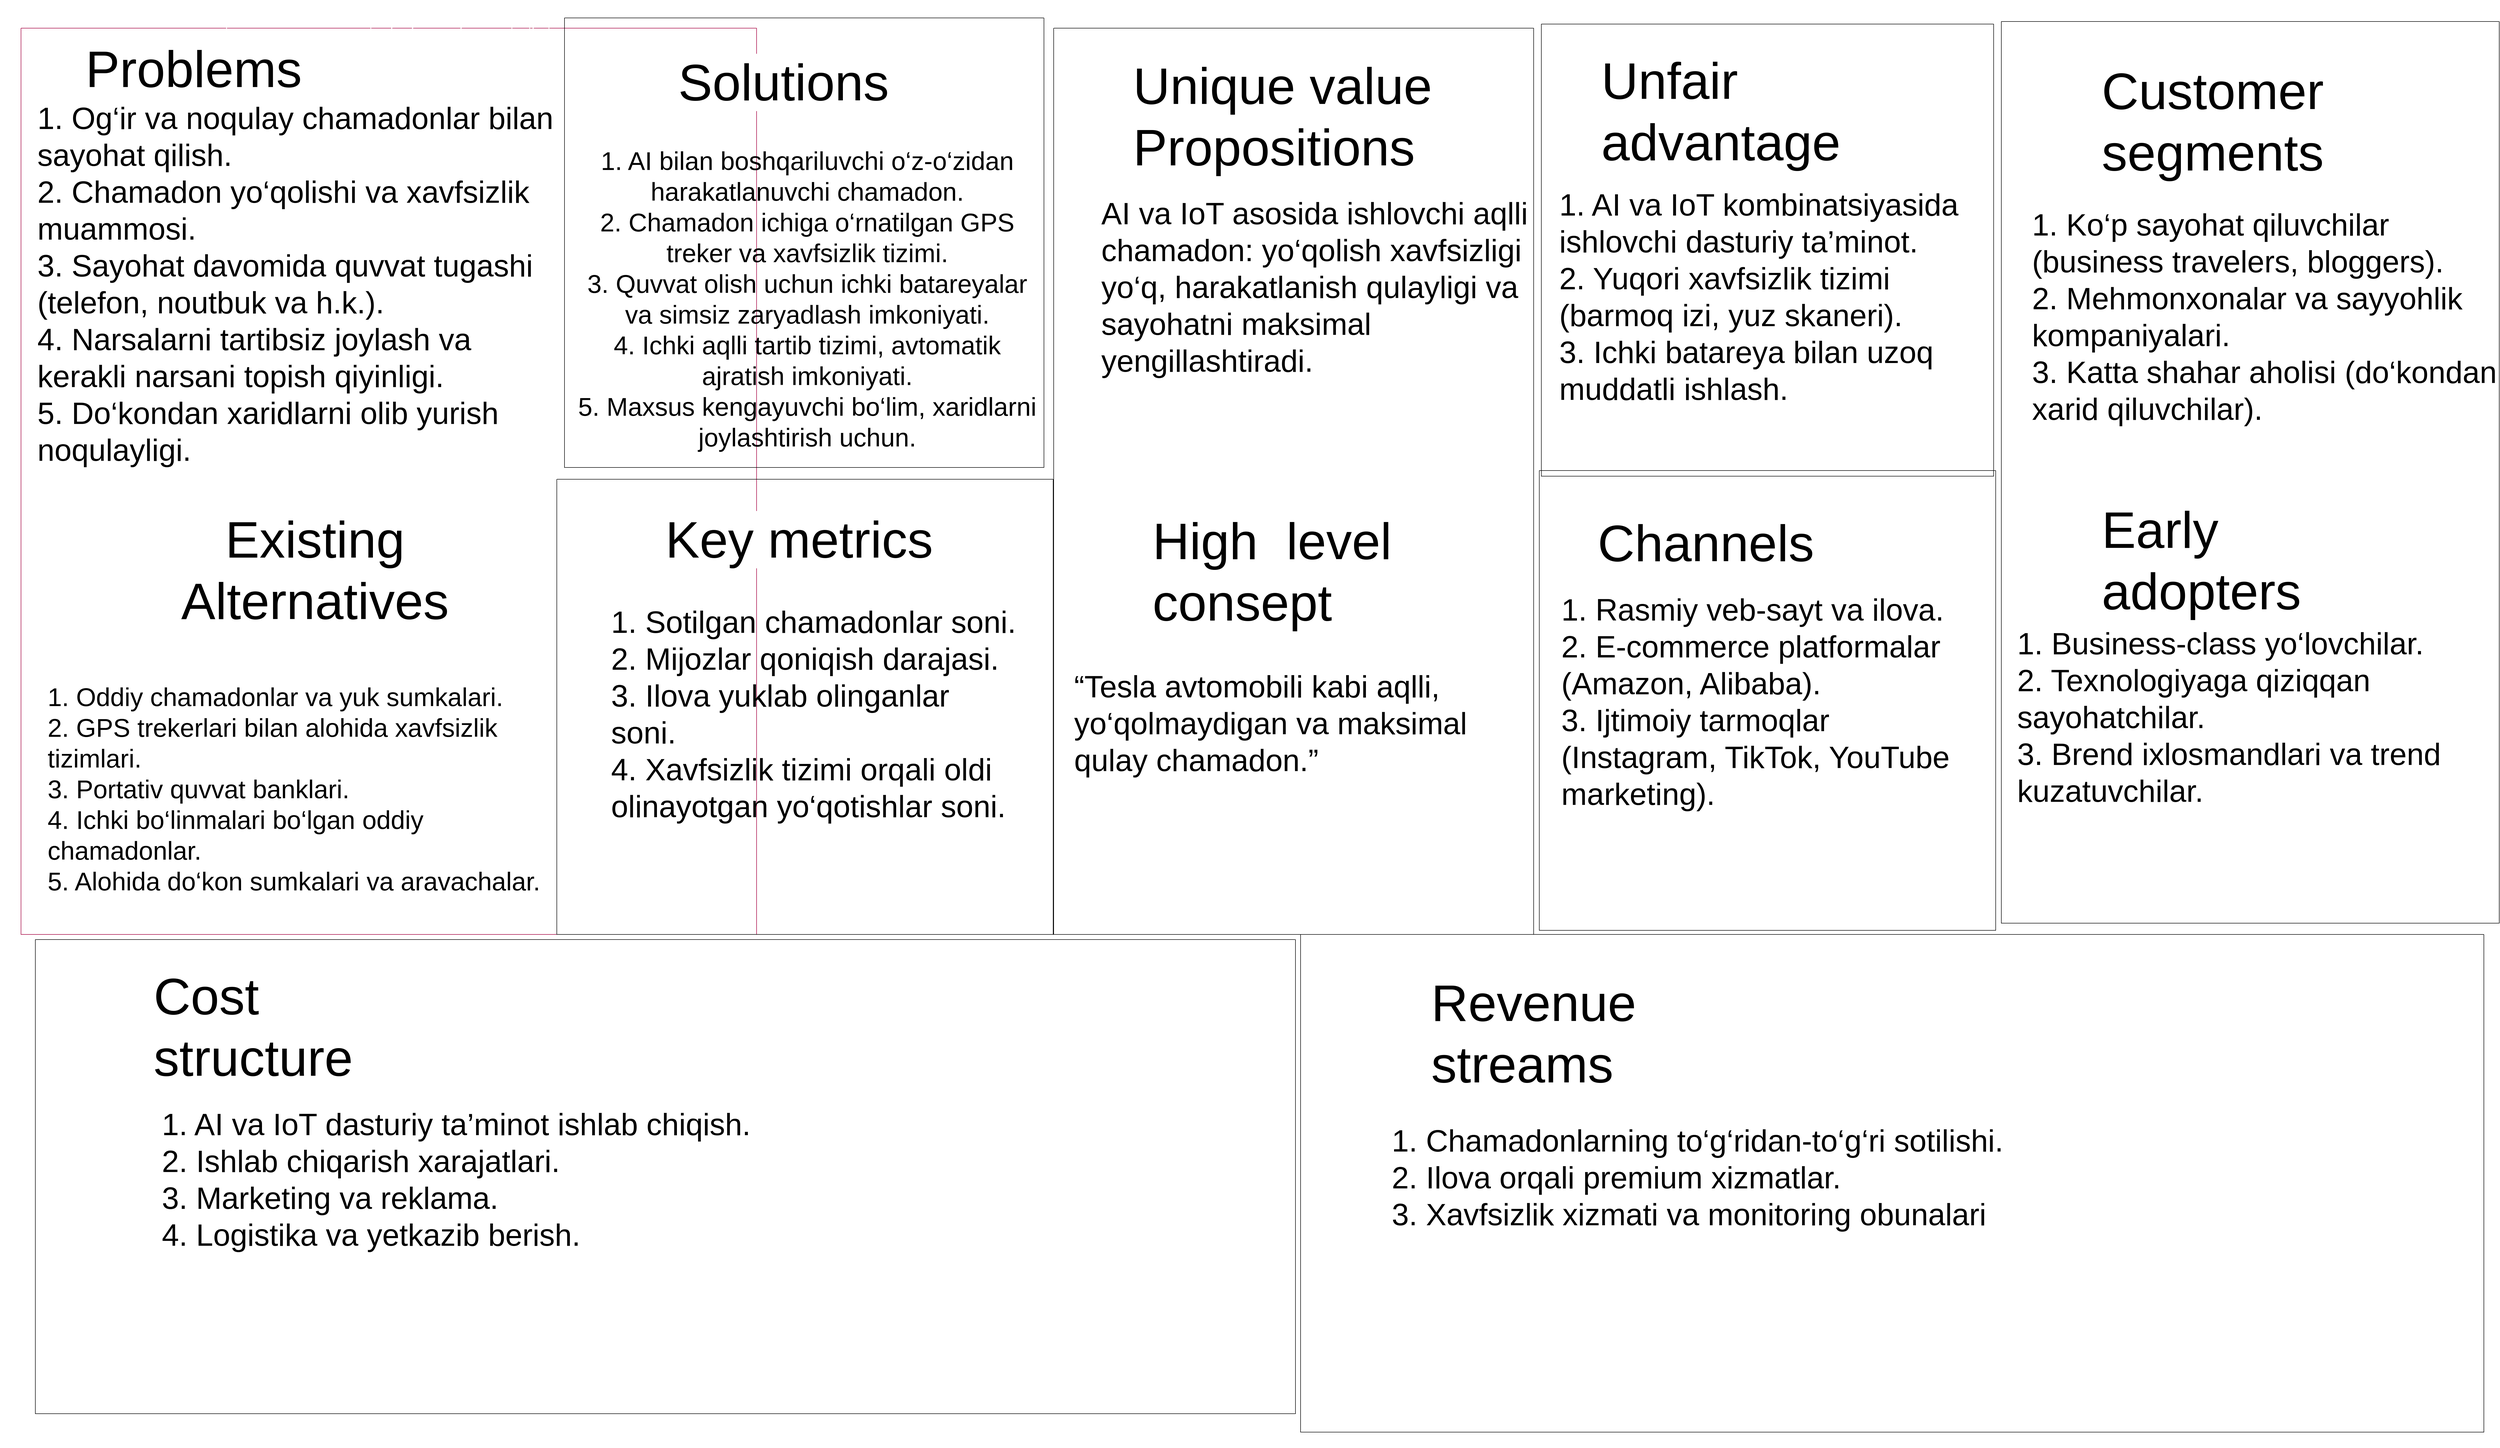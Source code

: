 <mxfile version="26.1.3">
  <diagram name="Page-1" id="Y7FMhzRuxHHTrijtomSf">
    <mxGraphModel dx="6267" dy="3400" grid="0" gridSize="10" guides="1" tooltips="1" connect="1" arrows="1" fold="1" page="0" pageScale="1" pageWidth="850" pageHeight="1100" background="#ffffff" math="0" shadow="0">
      <root>
        <mxCell id="0" />
        <mxCell id="1" parent="0" />
        <mxCell id="qDMWcqwVkjthPNHHZOJV-2" value="&#xa;" style="swimlane;startSize=0;strokeColor=none;fontSize=40;fontColor=none;noLabel=1;" vertex="1" parent="1">
          <mxGeometry x="-357" y="129" width="4879" height="2801" as="geometry" />
        </mxCell>
        <mxCell id="qDMWcqwVkjthPNHHZOJV-10" value="&#xa;&lt;p class=&quot;&quot; data-end=&quot;215&quot; data-start=&quot;159&quot;&gt;1️⃣ &lt;strong data-end=&quot;213&quot; data-start=&quot;163&quot;&gt;Sayohatchilar yuklarini boshqarishda qiynaladi&lt;/strong&gt;&lt;/p&gt;&#xa;&lt;ul data-end=&quot;358&quot; data-start=&quot;219&quot;&gt;&#xa;&lt;li class=&quot;&quot; data-end=&quot;286&quot; data-start=&quot;219&quot;&gt;&#xa;&lt;p class=&quot;&quot; data-end=&quot;286&quot; data-start=&quot;221&quot;&gt;Aeroportda yoki sayohat davomida yuklarni nazorat qilish qiyin.&lt;/p&gt;&#xa;&lt;/li&gt;&#xa;&lt;li class=&quot;&quot; data-end=&quot;358&quot; data-start=&quot;290&quot;&gt;&#xa;&lt;p class=&quot;&quot; data-end=&quot;358&quot; data-start=&quot;292&quot;&gt;Ba’zan odamlar yuklarini unutib qo‘yishi yoki yo‘qotishi mumkin.&lt;/p&gt;&lt;/li&gt;&lt;/ul&gt;&#xa;&#xa;" style="swimlane;startSize=0;fillColor=#d80073;swimlaneFillColor=none;fontColor=#ffffff;strokeColor=#A50040;swimlaneLine=0;" vertex="1" parent="qDMWcqwVkjthPNHHZOJV-2">
          <mxGeometry x="41" y="29" width="1436" height="1770" as="geometry" />
        </mxCell>
        <mxCell id="qDMWcqwVkjthPNHHZOJV-26" value="&lt;span style=&quot;color: rgb(0, 0, 0); font-family: Helvetica; font-size: 100px; font-style: normal; font-variant-ligatures: normal; font-variant-caps: normal; font-weight: 400; letter-spacing: normal; orphans: 2; text-align: center; text-indent: 0px; text-transform: none; widows: 2; word-spacing: 0px; -webkit-text-stroke-width: 0px; white-space: normal; background-color: rgb(255, 255, 255); text-decoration-thickness: initial; text-decoration-style: initial; text-decoration-color: initial; float: none; display: inline !important;&quot;&gt;Problems&lt;/span&gt;" style="text;whiteSpace=wrap;html=1;" vertex="1" parent="qDMWcqwVkjthPNHHZOJV-10">
          <mxGeometry x="124" y="13" width="405" height="142" as="geometry" />
        </mxCell>
        <mxCell id="qDMWcqwVkjthPNHHZOJV-25" value="&lt;font style=&quot;font-size: 100px;&quot;&gt;&lt;span style=&quot;background-color: transparent; color: light-dark(rgb(0, 0, 0), rgb(255, 255, 255));&quot;&gt;Existing Alternatives&lt;/span&gt;&lt;br&gt;&lt;/font&gt;" style="text;html=1;align=center;verticalAlign=middle;whiteSpace=wrap;rounded=0;" vertex="1" parent="qDMWcqwVkjthPNHHZOJV-10">
          <mxGeometry x="267" y="930" width="614" height="256" as="geometry" />
        </mxCell>
        <mxCell id="qDMWcqwVkjthPNHHZOJV-53" value="&lt;font style=&quot;font-size: 60px;&quot;&gt;&lt;font style=&quot;&quot;&gt;1. Og‘ir va noqulay chamadonlar bilan sayohat qilish. &lt;br&gt; 2. Chamadon yo‘qolishi va xavfsizlik muammosi. &lt;br&gt; 3. Sayohat davomida quvvat tugashi (telefon, noutbuk va h.k.). &lt;br&gt; 4. Narsalarni tartibsiz joylash va kerakli narsani topish qiyinligi. &lt;br&gt; 5. Do‘kondan xaridlarni olib yurish noqulayligi&lt;/font&gt;&lt;font style=&quot;&quot;&gt;.&lt;/font&gt;&lt;/font&gt;" style="text;whiteSpace=wrap;html=1;" vertex="1" parent="qDMWcqwVkjthPNHHZOJV-10">
          <mxGeometry x="30" y="134" width="1034" height="511" as="geometry" />
        </mxCell>
        <mxCell id="qDMWcqwVkjthPNHHZOJV-56" value="1. Oddiy chamadonlar va yuk sumkalari. &lt;br&gt; 2. GPS trekerlari bilan alohida xavfsizlik tizimlari. &lt;br&gt; 3. Portativ quvvat banklari. &lt;br&gt; 4. Ichki bo‘linmalari bo‘lgan oddiy chamadonlar. &lt;br&gt; 5. Alohida do‘kon sumkalari va aravachalar." style="text;whiteSpace=wrap;html=1;fontSize=50;" vertex="1" parent="qDMWcqwVkjthPNHHZOJV-10">
          <mxGeometry x="50" y="1270" width="973" height="414" as="geometry" />
        </mxCell>
        <mxCell id="qDMWcqwVkjthPNHHZOJV-12" value="" style="swimlane;startSize=0;" vertex="1" parent="qDMWcqwVkjthPNHHZOJV-2">
          <mxGeometry x="1087" y="910" width="969" height="889" as="geometry" />
        </mxCell>
        <mxCell id="qDMWcqwVkjthPNHHZOJV-13" value="" style="swimlane;startSize=0;" vertex="1" parent="qDMWcqwVkjthPNHHZOJV-12">
          <mxGeometry x="970" y="-881" width="937" height="1770" as="geometry" />
        </mxCell>
        <mxCell id="qDMWcqwVkjthPNHHZOJV-28" value="&lt;span style=&quot;color: rgb(0, 0, 0); font-family: Helvetica; font-size: 100px; font-style: normal; font-variant-ligatures: normal; font-variant-caps: normal; font-weight: 400; letter-spacing: normal; orphans: 2; text-align: center; text-indent: 0px; text-transform: none; widows: 2; word-spacing: 0px; -webkit-text-stroke-width: 0px; white-space: normal; background-color: rgb(255, 255, 255); text-decoration-thickness: initial; text-decoration-style: initial; text-decoration-color: initial; float: none; display: inline !important;&quot;&gt;Unique value Propositions&lt;/span&gt;" style="text;whiteSpace=wrap;html=1;" vertex="1" parent="qDMWcqwVkjthPNHHZOJV-13">
          <mxGeometry x="153" y="46" width="644" height="353" as="geometry" />
        </mxCell>
        <mxCell id="qDMWcqwVkjthPNHHZOJV-34" value="&lt;span style=&quot;color: rgb(0, 0, 0); font-family: Helvetica; font-size: 100px; font-style: normal; font-variant-ligatures: normal; font-variant-caps: normal; font-weight: 400; letter-spacing: normal; orphans: 2; text-align: center; text-indent: 0px; text-transform: none; widows: 2; word-spacing: 0px; -webkit-text-stroke-width: 0px; white-space: normal; background-color: rgb(255, 255, 255); text-decoration-thickness: initial; text-decoration-style: initial; text-decoration-color: initial; float: none; display: inline !important;&quot;&gt;High&amp;nbsp; level consept&amp;nbsp;&lt;/span&gt;" style="text;whiteSpace=wrap;html=1;" vertex="1" parent="qDMWcqwVkjthPNHHZOJV-13">
          <mxGeometry x="191.003" y="935.003" width="550" height="382" as="geometry" />
        </mxCell>
        <mxCell id="qDMWcqwVkjthPNHHZOJV-43" value="AI va IoT asosida ishlovchi aqlli chamadon: yo‘qolish xavfsizligi yo‘q, harakatlanish qulayligi va sayohatni maksimal yengillashtiradi." style="text;whiteSpace=wrap;html=1;fontSize=60;" vertex="1" parent="qDMWcqwVkjthPNHHZOJV-13">
          <mxGeometry x="91" y="320" width="863" height="451" as="geometry" />
        </mxCell>
        <mxCell id="qDMWcqwVkjthPNHHZOJV-47" value="“Tesla avtomobili kabi aqlli, yo‘qolmaydigan va maksimal qulay chamadon.”" style="text;whiteSpace=wrap;html=1;fontSize=60;" vertex="1" parent="qDMWcqwVkjthPNHHZOJV-13">
          <mxGeometry x="38" y="1244" width="779" height="393" as="geometry" />
        </mxCell>
        <mxCell id="qDMWcqwVkjthPNHHZOJV-9" value="" style="swimlane;startSize=0;" vertex="1" parent="qDMWcqwVkjthPNHHZOJV-12">
          <mxGeometry x="15" y="-901" width="936" height="878" as="geometry" />
        </mxCell>
        <mxCell id="qDMWcqwVkjthPNHHZOJV-27" value="&lt;span style=&quot;color: rgb(0, 0, 0); font-family: Helvetica; font-size: 100px; font-style: normal; font-variant-ligatures: normal; font-variant-caps: normal; font-weight: 400; letter-spacing: normal; orphans: 2; text-align: center; text-indent: 0px; text-transform: none; widows: 2; word-spacing: 0px; -webkit-text-stroke-width: 0px; white-space: normal; background-color: rgb(255, 255, 255); text-decoration-thickness: initial; text-decoration-style: initial; text-decoration-color: initial; float: none; display: inline !important;&quot;&gt;Solutions&lt;/span&gt;" style="text;whiteSpace=wrap;html=1;" vertex="1" parent="qDMWcqwVkjthPNHHZOJV-9">
          <mxGeometry x="220" y="59" width="400" height="142" as="geometry" />
        </mxCell>
        <mxCell id="qDMWcqwVkjthPNHHZOJV-42" value="&lt;font&gt;1. AI bilan boshqariluvchi o‘z-o‘zidan harakatlanuvchi chamadon. &lt;br&gt; 2. Chamadon ichiga o‘rnatilgan GPS treker va xavfsizlik tizimi. &lt;br&gt; 3. Quvvat olish uchun ichki batareyalar va simsiz zaryadlash imkoniyati. &lt;br&gt; 4. Ichki aqlli tartib tizimi, avtomatik ajratish imkoniyati. &lt;br&gt; 5. Maxsus kengayuvchi bo‘lim, xaridlarni joylashtirish uchun.&lt;/font&gt;" style="text;html=1;align=center;verticalAlign=middle;whiteSpace=wrap;rounded=0;fontSize=50;" vertex="1" parent="qDMWcqwVkjthPNHHZOJV-9">
          <mxGeometry x="16" y="210" width="916" height="678" as="geometry" />
        </mxCell>
        <mxCell id="qDMWcqwVkjthPNHHZOJV-35" value="&lt;span style=&quot;color: rgb(0, 0, 0); font-family: Helvetica; font-size: 100px; font-style: normal; font-variant-ligatures: normal; font-variant-caps: normal; font-weight: 400; letter-spacing: normal; orphans: 2; text-align: center; text-indent: 0px; text-transform: none; widows: 2; word-spacing: 0px; -webkit-text-stroke-width: 0px; white-space: normal; background-color: rgb(255, 255, 255); text-decoration-thickness: initial; text-decoration-style: initial; text-decoration-color: initial; float: none; display: inline !important;&quot;&gt;Key metrics&lt;/span&gt;" style="text;whiteSpace=wrap;html=1;" vertex="1" parent="qDMWcqwVkjthPNHHZOJV-12">
          <mxGeometry x="210" y="51" width="550" height="174" as="geometry" />
        </mxCell>
        <mxCell id="qDMWcqwVkjthPNHHZOJV-46" value="&lt;font style=&quot;font-size: 60px;&quot;&gt;1. Sotilgan chamadonlar soni. &lt;br&gt; 2. Mijozlar qoniqish darajasi. &lt;br&gt; 3. Ilova yuklab olinganlar soni. &lt;br&gt; 4. Xavfsizlik tizimi orqali oldi olinayotgan yo‘qotishlar soni.&lt;/font&gt;" style="text;whiteSpace=wrap;html=1;fontSize=50;" vertex="1" parent="qDMWcqwVkjthPNHHZOJV-12">
          <mxGeometry x="104" y="237" width="797.5" height="517" as="geometry" />
        </mxCell>
        <mxCell id="qDMWcqwVkjthPNHHZOJV-15" value="" style="swimlane;startSize=0;" vertex="1" parent="qDMWcqwVkjthPNHHZOJV-2">
          <mxGeometry x="3005" y="893" width="891" height="898" as="geometry" />
        </mxCell>
        <mxCell id="qDMWcqwVkjthPNHHZOJV-33" value="&lt;div style=&quot;text-align: center;&quot;&gt;&lt;span style=&quot;background-color: transparent; color: light-dark(rgb(0, 0, 0), rgb(255, 255, 255)); font-size: 100px;&quot;&gt;Channels&lt;/span&gt;&lt;/div&gt;" style="text;whiteSpace=wrap;html=1;" vertex="1" parent="qDMWcqwVkjthPNHHZOJV-15">
          <mxGeometry x="112" y="75" width="644" height="133" as="geometry" />
        </mxCell>
        <mxCell id="qDMWcqwVkjthPNHHZOJV-48" value="1. Rasmiy veb-sayt va ilova. &lt;br&gt; 2. E-commerce platformalar (Amazon, Alibaba). &lt;br&gt; 3. Ijtimoiy tarmoqlar (Instagram, TikTok, YouTube marketing)." style="text;whiteSpace=wrap;html=1;fontSize=60;" vertex="1" parent="qDMWcqwVkjthPNHHZOJV-15">
          <mxGeometry x="41" y="230" width="784" height="272" as="geometry" />
        </mxCell>
        <mxCell id="qDMWcqwVkjthPNHHZOJV-16" value="" style="swimlane;startSize=0;" vertex="1" parent="qDMWcqwVkjthPNHHZOJV-2">
          <mxGeometry x="3907" y="16" width="972" height="1761" as="geometry" />
        </mxCell>
        <mxCell id="qDMWcqwVkjthPNHHZOJV-29" value="&lt;span style=&quot;color: rgb(0, 0, 0); font-family: Helvetica; font-size: 100px; font-style: normal; font-variant-ligatures: normal; font-variant-caps: normal; font-weight: 400; letter-spacing: normal; orphans: 2; text-align: center; text-indent: 0px; text-transform: none; widows: 2; word-spacing: 0px; -webkit-text-stroke-width: 0px; white-space: normal; background-color: rgb(255, 255, 255); text-decoration-thickness: initial; text-decoration-style: initial; text-decoration-color: initial; float: none; display: inline !important;&quot;&gt;Customer segments&lt;/span&gt;" style="text;whiteSpace=wrap;html=1;" vertex="1" parent="qDMWcqwVkjthPNHHZOJV-16">
          <mxGeometry x="194" y="69" width="644" height="353" as="geometry" />
        </mxCell>
        <mxCell id="qDMWcqwVkjthPNHHZOJV-32" value="&lt;span style=&quot;color: rgb(0, 0, 0); font-family: Helvetica; font-size: 100px; font-style: normal; font-variant-ligatures: normal; font-variant-caps: normal; font-weight: 400; letter-spacing: normal; orphans: 2; text-align: center; text-indent: 0px; text-transform: none; widows: 2; word-spacing: 0px; -webkit-text-stroke-width: 0px; white-space: normal; background-color: rgb(255, 255, 255); text-decoration-thickness: initial; text-decoration-style: initial; text-decoration-color: initial; float: none; display: inline !important;&quot;&gt;Early adopters&lt;/span&gt;" style="text;whiteSpace=wrap;html=1;" vertex="1" parent="qDMWcqwVkjthPNHHZOJV-16">
          <mxGeometry x="194" y="926" width="644" height="353" as="geometry" />
        </mxCell>
        <mxCell id="qDMWcqwVkjthPNHHZOJV-45" value="1. Ko‘p sayohat qiluvchilar (business travelers, bloggers). &lt;br&gt; 2. Mehmonxonalar va sayyohlik kompaniyalari. &lt;br&gt; 3. Katta shahar aholisi (do‘kondan xarid qiluvchilar)." style="text;whiteSpace=wrap;html=1;fontSize=60;" vertex="1" parent="qDMWcqwVkjthPNHHZOJV-16">
          <mxGeometry x="58" y="355" width="914" height="488" as="geometry" />
        </mxCell>
        <mxCell id="qDMWcqwVkjthPNHHZOJV-49" value="&lt;font&gt;1. Business-class yo‘lovchilar. &lt;br&gt; 2. Texnologiyaga qiziqqan sayohatchilar. &lt;br&gt; 3. Brend ixlosmandlari va trend kuzatuvchilar.&lt;/font&gt;" style="text;whiteSpace=wrap;html=1;fontSize=60;" vertex="1" parent="qDMWcqwVkjthPNHHZOJV-16">
          <mxGeometry x="29" y="1173" width="936" height="418" as="geometry" />
        </mxCell>
        <mxCell id="qDMWcqwVkjthPNHHZOJV-17" value="" style="swimlane;startSize=0;" vertex="1" parent="qDMWcqwVkjthPNHHZOJV-2">
          <mxGeometry x="69" y="1809" width="2460" height="926" as="geometry" />
        </mxCell>
        <mxCell id="qDMWcqwVkjthPNHHZOJV-37" value="&lt;span style=&quot;color: rgb(0, 0, 0); font-family: Helvetica; font-size: 100px; font-style: normal; font-variant-ligatures: normal; font-variant-caps: normal; font-weight: 400; letter-spacing: normal; orphans: 2; text-align: center; text-indent: 0px; text-transform: none; widows: 2; word-spacing: 0px; -webkit-text-stroke-width: 0px; white-space: normal; background-color: rgb(255, 255, 255); text-decoration-thickness: initial; text-decoration-style: initial; text-decoration-color: initial; float: none; display: inline !important;&quot;&gt;Cost structure&amp;nbsp;&lt;/span&gt;" style="text;whiteSpace=wrap;html=1;" vertex="1" parent="qDMWcqwVkjthPNHHZOJV-17">
          <mxGeometry x="229" y="43.997" width="451" height="142" as="geometry" />
        </mxCell>
        <mxCell id="qDMWcqwVkjthPNHHZOJV-50" value="1. AI va IoT dasturiy ta’minot ishlab chiqish. &lt;br&gt; 2. Ishlab chiqarish xarajatlari. &lt;br&gt; 3. Marketing va reklama. &lt;br&gt; 4. Logistika va yetkazib berish." style="text;whiteSpace=wrap;html=1;fontSize=60;" vertex="1" parent="qDMWcqwVkjthPNHHZOJV-17">
          <mxGeometry x="245" y="319" width="1438" height="377" as="geometry" />
        </mxCell>
        <mxCell id="qDMWcqwVkjthPNHHZOJV-20" value="" style="swimlane;startSize=0;labelBackgroundColor=default;" vertex="1" parent="qDMWcqwVkjthPNHHZOJV-2">
          <mxGeometry x="2539" y="1799" width="2310" height="972" as="geometry" />
        </mxCell>
        <mxCell id="qDMWcqwVkjthPNHHZOJV-36" value="&lt;span style=&quot;color: rgb(0, 0, 0); font-family: Helvetica; font-size: 100px; font-style: normal; font-variant-ligatures: normal; font-variant-caps: normal; font-weight: 400; letter-spacing: normal; orphans: 2; text-align: center; text-indent: 0px; text-transform: none; widows: 2; word-spacing: 0px; -webkit-text-stroke-width: 0px; white-space: normal; background-color: rgb(255, 255, 255); text-decoration-thickness: initial; text-decoration-style: initial; text-decoration-color: initial; float: none; display: inline !important;&quot;&gt;Revenue streams&lt;/span&gt;" style="text;whiteSpace=wrap;html=1;" vertex="1" parent="qDMWcqwVkjthPNHHZOJV-20">
          <mxGeometry x="253" y="67" width="451" height="142" as="geometry" />
        </mxCell>
        <mxCell id="qDMWcqwVkjthPNHHZOJV-51" value="&lt;font&gt;1. Chamadonlarning to‘g‘ridan-to‘g‘ri sotilishi. &lt;br&gt; 2. Ilova orqali premium xizmatlar. &lt;br&gt; 3. Xavfsizlik xizmati va monitoring obunalari&lt;/font&gt;" style="text;whiteSpace=wrap;html=1;fontSize=60;" vertex="1" parent="qDMWcqwVkjthPNHHZOJV-20">
          <mxGeometry x="176" y="361" width="1377" height="418" as="geometry" />
        </mxCell>
        <mxCell id="qDMWcqwVkjthPNHHZOJV-14" value="" style="swimlane;startSize=0;" vertex="1" parent="qDMWcqwVkjthPNHHZOJV-2">
          <mxGeometry x="3009" y="21" width="883" height="883" as="geometry" />
        </mxCell>
        <mxCell id="qDMWcqwVkjthPNHHZOJV-30" value="&lt;span style=&quot;color: rgb(0, 0, 0); font-family: Helvetica; font-size: 100px; font-style: normal; font-variant-ligatures: normal; font-variant-caps: normal; font-weight: 400; letter-spacing: normal; orphans: 2; text-align: center; text-indent: 0px; text-transform: none; widows: 2; word-spacing: 0px; -webkit-text-stroke-width: 0px; white-space: normal; background-color: rgb(255, 255, 255); text-decoration-thickness: initial; text-decoration-style: initial; text-decoration-color: initial; float: none; display: inline !important;&quot;&gt;Unfair advantage&amp;nbsp;&lt;/span&gt;" style="text;whiteSpace=wrap;html=1;" vertex="1" parent="qDMWcqwVkjthPNHHZOJV-14">
          <mxGeometry x="115" y="44" width="644" height="353" as="geometry" />
        </mxCell>
        <mxCell id="qDMWcqwVkjthPNHHZOJV-44" value="&lt;font&gt;1. AI va IoT kombinatsiyasida ishlovchi dasturiy ta’minot. &lt;br&gt; 2. Yuqori xavfsizlik tizimi (barmoq izi, yuz skaneri). &lt;br&gt; 3. Ichki batareya bilan uzoq muddatli ishlash.&lt;/font&gt;" style="text;whiteSpace=wrap;html=1;fontSize=60;" vertex="1" parent="qDMWcqwVkjthPNHHZOJV-14">
          <mxGeometry x="33" y="311" width="846" height="518" as="geometry" />
        </mxCell>
      </root>
    </mxGraphModel>
  </diagram>
</mxfile>
